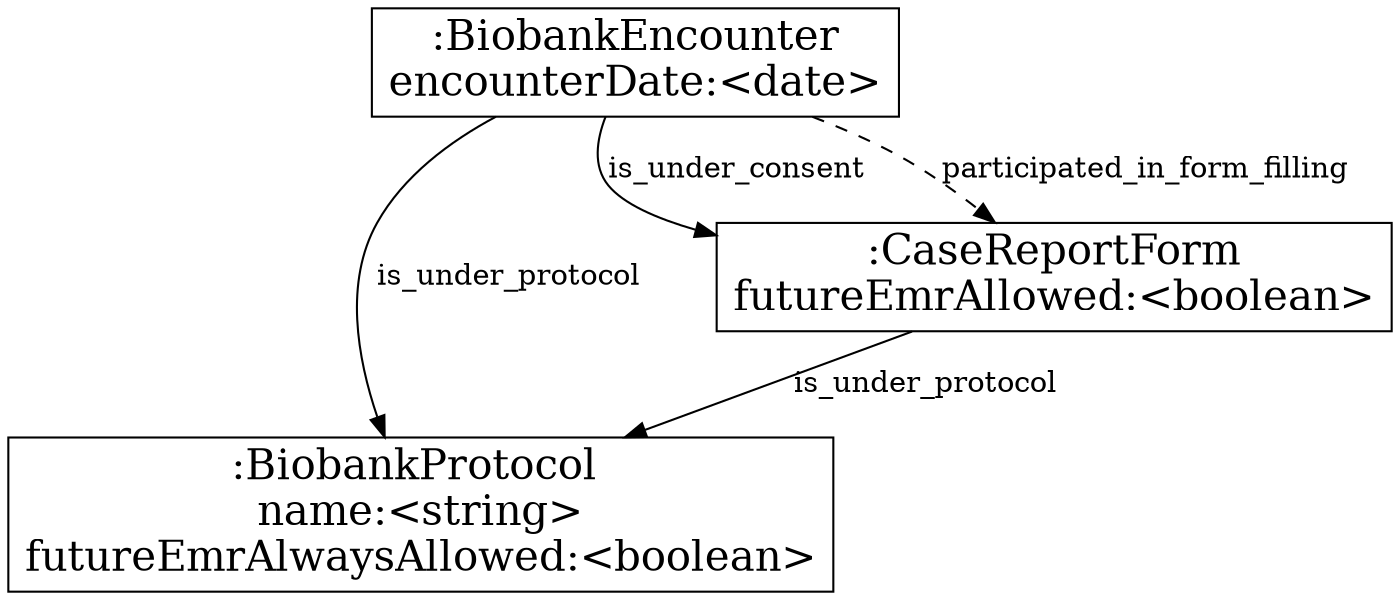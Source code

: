 digraph Encounters {
	nodesep=1.0
	node [shape="box", fontsize=20]

	BiobankEncounter [label = ":BiobankEncounter\nencounterDate:<date>"]
	Protocol [label = ":BiobankProtocol \nname:<string>\nfutureEmrAlwaysAllowed:<boolean>"]
	Crf [label = ":CaseReportForm\nfutureEmrAllowed:<boolean>"]
	// Identifier [label=":Identifier\nvalue:<string>"]

	//BiobankEncounter -> Identifier [label="is_identified_by"]
	BiobankEncounter -> Protocol [label="is_under_protocol"]
	BiobankEncounter -> Crf [label="is_under_consent"]
	BiobankEncounter -> Crf  [label="participated_in_form_filling", style=dashed]
	Crf -> Protocol [label ="is_under_protocol"]
}
